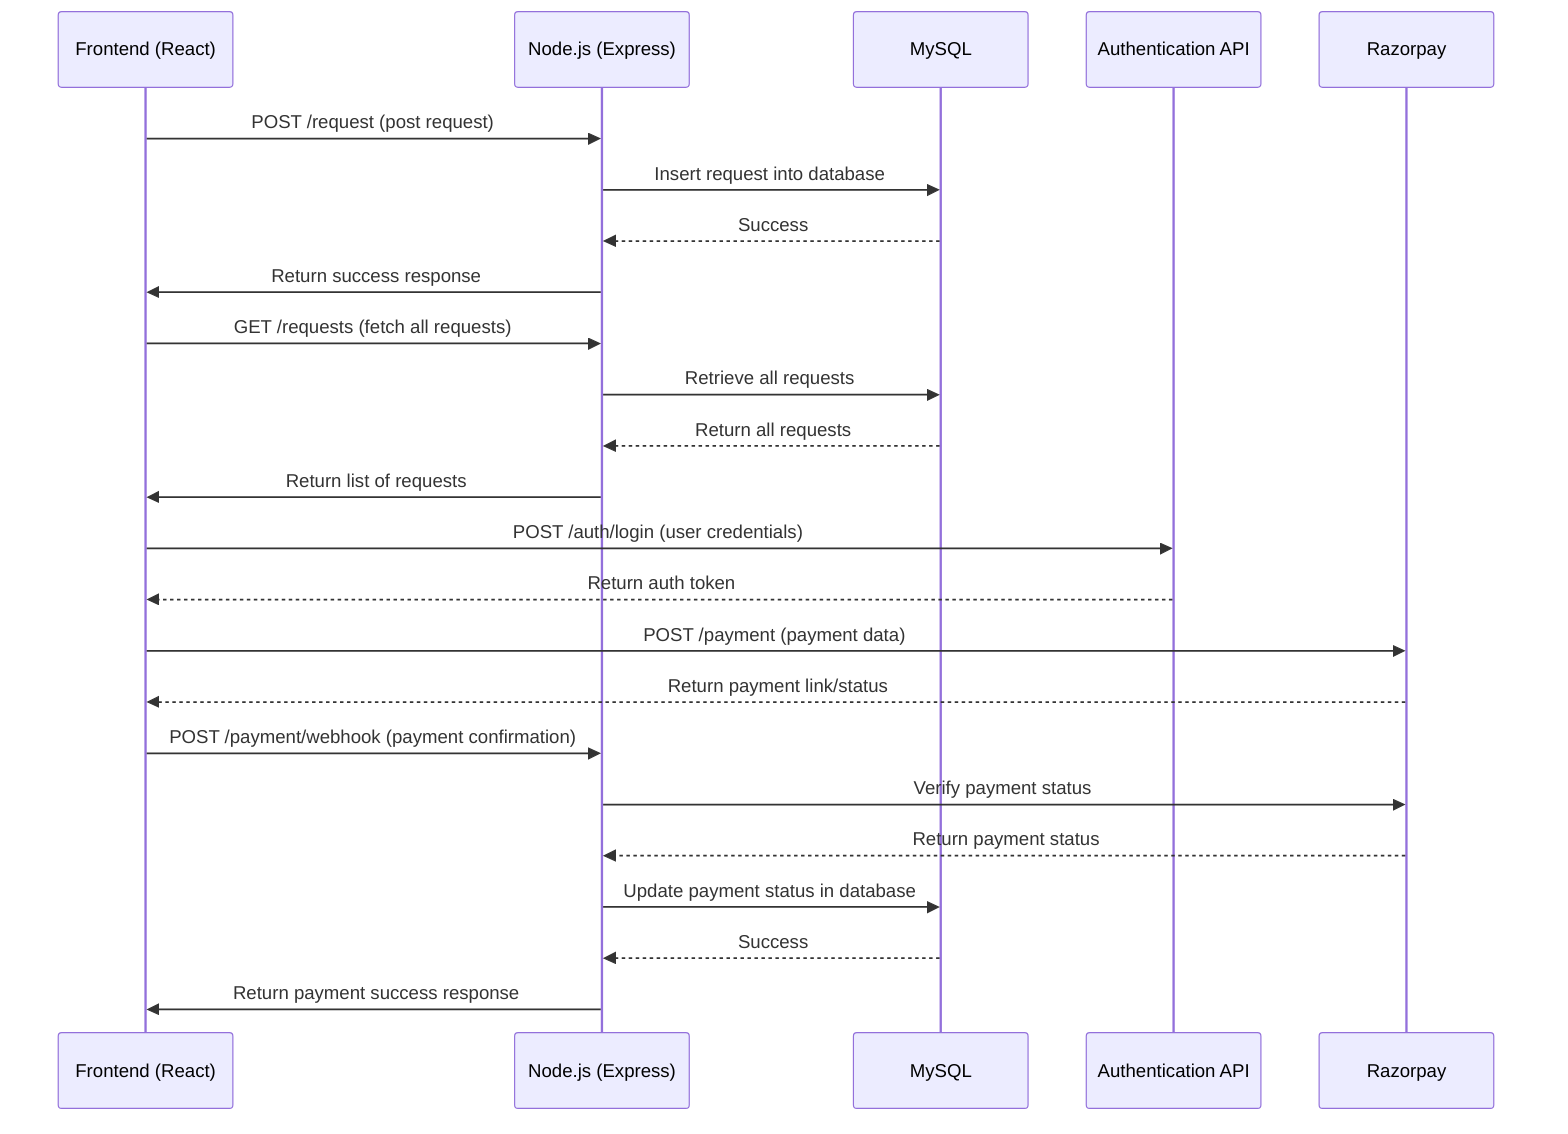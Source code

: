 sequenceDiagram
    participant User as Frontend (React)
    participant Backend as Node.js (Express)
    participant DB as MySQL
    participant Auth as Authentication API
    participant Payment as Razorpay

    User->>Backend: POST /request (post request)
    Backend->>DB: Insert request into database
    DB-->>Backend: Success
    Backend->>User: Return success response

    User->>Backend: GET /requests (fetch all requests)
    Backend->>DB: Retrieve all requests
    DB-->>Backend: Return all requests
    Backend->>User: Return list of requests

    User->>Auth: POST /auth/login (user credentials)
    Auth-->>User: Return auth token

    User->>Payment: POST /payment (payment data)
    Payment-->>User: Return payment link/status

    User->>Backend: POST /payment/webhook (payment confirmation)
    Backend->>Payment: Verify payment status
    Payment-->>Backend: Return payment status
    Backend->>DB: Update payment status in database
    DB-->>Backend: Success
    Backend->>User: Return payment success response